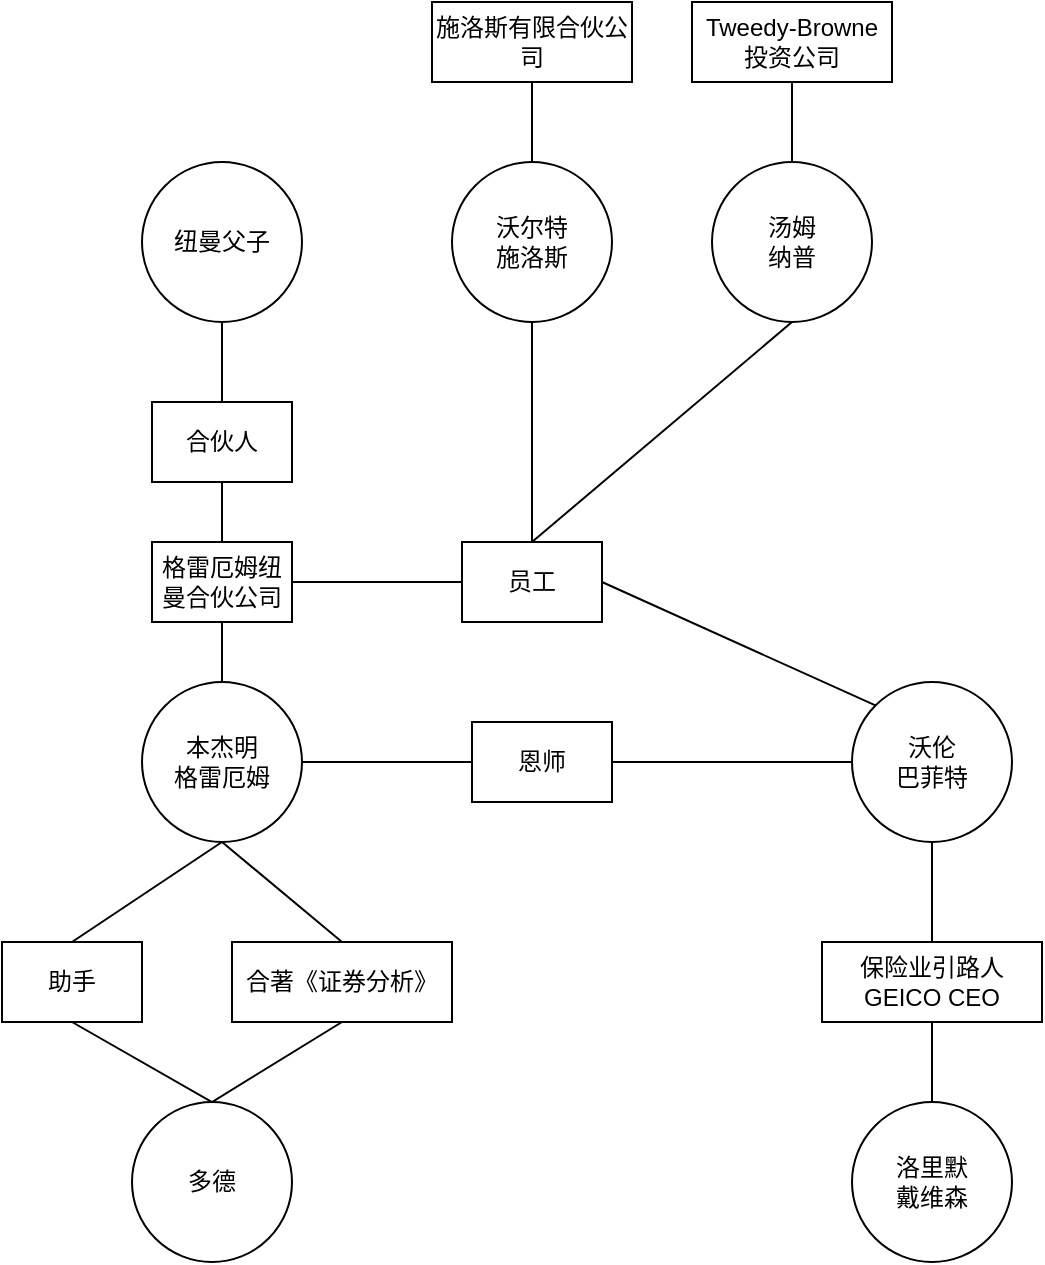 <mxfile version="24.7.17">
  <diagram name="Page-1" id="BRkNL1H1darLF0hf9ICv">
    <mxGraphModel dx="943" dy="2172" grid="1" gridSize="10" guides="1" tooltips="1" connect="1" arrows="1" fold="1" page="1" pageScale="1" pageWidth="850" pageHeight="1100" math="0" shadow="0">
      <root>
        <mxCell id="0" />
        <mxCell id="1" parent="0" />
        <mxCell id="eLIUBz7gc75jkOxtvLBw-1" value="本杰明&lt;br&gt;格雷厄姆" style="ellipse;whiteSpace=wrap;html=1;aspect=fixed;" vertex="1" parent="1">
          <mxGeometry x="345" y="300" width="80" height="80" as="geometry" />
        </mxCell>
        <mxCell id="eLIUBz7gc75jkOxtvLBw-2" value="多德" style="ellipse;whiteSpace=wrap;html=1;aspect=fixed;" vertex="1" parent="1">
          <mxGeometry x="340" y="510" width="80" height="80" as="geometry" />
        </mxCell>
        <mxCell id="eLIUBz7gc75jkOxtvLBw-3" value="助手" style="rounded=0;whiteSpace=wrap;html=1;" vertex="1" parent="1">
          <mxGeometry x="275" y="430" width="70" height="40" as="geometry" />
        </mxCell>
        <mxCell id="eLIUBz7gc75jkOxtvLBw-4" value="合著《证券分析》" style="rounded=0;whiteSpace=wrap;html=1;" vertex="1" parent="1">
          <mxGeometry x="390" y="430" width="110" height="40" as="geometry" />
        </mxCell>
        <mxCell id="eLIUBz7gc75jkOxtvLBw-6" value="" style="endArrow=none;html=1;rounded=0;entryX=0.5;entryY=1;entryDx=0;entryDy=0;exitX=0.5;exitY=0;exitDx=0;exitDy=0;" edge="1" parent="1" source="eLIUBz7gc75jkOxtvLBw-3" target="eLIUBz7gc75jkOxtvLBw-1">
          <mxGeometry width="50" height="50" relative="1" as="geometry">
            <mxPoint x="310" y="420" as="sourcePoint" />
            <mxPoint x="360" y="370" as="targetPoint" />
          </mxGeometry>
        </mxCell>
        <mxCell id="eLIUBz7gc75jkOxtvLBw-8" value="" style="endArrow=none;html=1;rounded=0;entryX=0.5;entryY=1;entryDx=0;entryDy=0;exitX=0.5;exitY=0;exitDx=0;exitDy=0;" edge="1" parent="1" source="eLIUBz7gc75jkOxtvLBw-4" target="eLIUBz7gc75jkOxtvLBw-1">
          <mxGeometry width="50" height="50" relative="1" as="geometry">
            <mxPoint x="320" y="440" as="sourcePoint" />
            <mxPoint x="395" y="390" as="targetPoint" />
          </mxGeometry>
        </mxCell>
        <mxCell id="eLIUBz7gc75jkOxtvLBw-9" value="" style="endArrow=none;html=1;rounded=0;entryX=0.5;entryY=1;entryDx=0;entryDy=0;exitX=0.5;exitY=1;exitDx=0;exitDy=0;" edge="1" parent="1" source="eLIUBz7gc75jkOxtvLBw-4" target="eLIUBz7gc75jkOxtvLBw-3">
          <mxGeometry width="50" height="50" relative="1" as="geometry">
            <mxPoint x="455" y="440" as="sourcePoint" />
            <mxPoint x="395" y="390" as="targetPoint" />
            <Array as="points">
              <mxPoint x="380" y="510" />
            </Array>
          </mxGeometry>
        </mxCell>
        <mxCell id="eLIUBz7gc75jkOxtvLBw-11" value="纽曼父子" style="ellipse;whiteSpace=wrap;html=1;aspect=fixed;" vertex="1" parent="1">
          <mxGeometry x="345" y="40" width="80" height="80" as="geometry" />
        </mxCell>
        <mxCell id="eLIUBz7gc75jkOxtvLBw-12" value="格雷厄姆纽曼合伙公司" style="rounded=0;whiteSpace=wrap;html=1;" vertex="1" parent="1">
          <mxGeometry x="350" y="230" width="70" height="40" as="geometry" />
        </mxCell>
        <mxCell id="eLIUBz7gc75jkOxtvLBw-14" value="" style="endArrow=none;html=1;rounded=0;entryX=0.5;entryY=1;entryDx=0;entryDy=0;exitX=0.5;exitY=0;exitDx=0;exitDy=0;" edge="1" parent="1" source="eLIUBz7gc75jkOxtvLBw-17" target="eLIUBz7gc75jkOxtvLBw-11">
          <mxGeometry width="50" height="50" relative="1" as="geometry">
            <mxPoint x="440" y="260" as="sourcePoint" />
            <mxPoint x="380" y="210" as="targetPoint" />
          </mxGeometry>
        </mxCell>
        <mxCell id="eLIUBz7gc75jkOxtvLBw-15" value="" style="endArrow=none;html=1;rounded=0;entryX=0.5;entryY=0;entryDx=0;entryDy=0;exitX=0.5;exitY=1;exitDx=0;exitDy=0;" edge="1" parent="1" source="eLIUBz7gc75jkOxtvLBw-12" target="eLIUBz7gc75jkOxtvLBw-1">
          <mxGeometry width="50" height="50" relative="1" as="geometry">
            <mxPoint x="395" y="250" as="sourcePoint" />
            <mxPoint x="395" y="220" as="targetPoint" />
          </mxGeometry>
        </mxCell>
        <mxCell id="eLIUBz7gc75jkOxtvLBw-16" value="沃尔特&lt;br&gt;施洛斯" style="ellipse;whiteSpace=wrap;html=1;aspect=fixed;" vertex="1" parent="1">
          <mxGeometry x="500" y="40" width="80" height="80" as="geometry" />
        </mxCell>
        <mxCell id="eLIUBz7gc75jkOxtvLBw-18" value="" style="endArrow=none;html=1;rounded=0;entryX=0.5;entryY=1;entryDx=0;entryDy=0;exitX=0.5;exitY=0;exitDx=0;exitDy=0;" edge="1" parent="1" source="eLIUBz7gc75jkOxtvLBw-12" target="eLIUBz7gc75jkOxtvLBw-17">
          <mxGeometry width="50" height="50" relative="1" as="geometry">
            <mxPoint x="385" y="230" as="sourcePoint" />
            <mxPoint x="385" y="120" as="targetPoint" />
          </mxGeometry>
        </mxCell>
        <mxCell id="eLIUBz7gc75jkOxtvLBw-17" value="合伙人" style="rounded=0;whiteSpace=wrap;html=1;" vertex="1" parent="1">
          <mxGeometry x="350" y="160" width="70" height="40" as="geometry" />
        </mxCell>
        <mxCell id="eLIUBz7gc75jkOxtvLBw-20" value="" style="endArrow=none;html=1;rounded=0;entryX=0.5;entryY=1;entryDx=0;entryDy=0;exitX=0.5;exitY=0;exitDx=0;exitDy=0;" edge="1" parent="1" source="eLIUBz7gc75jkOxtvLBw-21" target="eLIUBz7gc75jkOxtvLBw-16">
          <mxGeometry width="50" height="50" relative="1" as="geometry">
            <mxPoint x="395" y="170" as="sourcePoint" />
            <mxPoint x="395" y="130" as="targetPoint" />
            <Array as="points" />
          </mxGeometry>
        </mxCell>
        <mxCell id="eLIUBz7gc75jkOxtvLBw-22" value="" style="endArrow=none;html=1;rounded=0;entryX=0;entryY=0.5;entryDx=0;entryDy=0;exitX=1;exitY=0.5;exitDx=0;exitDy=0;" edge="1" parent="1" source="eLIUBz7gc75jkOxtvLBw-12" target="eLIUBz7gc75jkOxtvLBw-21">
          <mxGeometry width="50" height="50" relative="1" as="geometry">
            <mxPoint x="420" y="250" as="sourcePoint" />
            <mxPoint x="540" y="170" as="targetPoint" />
            <Array as="points" />
          </mxGeometry>
        </mxCell>
        <mxCell id="eLIUBz7gc75jkOxtvLBw-21" value="员工" style="rounded=0;whiteSpace=wrap;html=1;" vertex="1" parent="1">
          <mxGeometry x="505" y="230" width="70" height="40" as="geometry" />
        </mxCell>
        <mxCell id="eLIUBz7gc75jkOxtvLBw-23" value="沃伦&lt;br&gt;巴菲特" style="ellipse;whiteSpace=wrap;html=1;aspect=fixed;" vertex="1" parent="1">
          <mxGeometry x="700" y="300" width="80" height="80" as="geometry" />
        </mxCell>
        <mxCell id="eLIUBz7gc75jkOxtvLBw-24" value="恩师" style="rounded=0;whiteSpace=wrap;html=1;" vertex="1" parent="1">
          <mxGeometry x="510" y="320" width="70" height="40" as="geometry" />
        </mxCell>
        <mxCell id="eLIUBz7gc75jkOxtvLBw-25" value="" style="endArrow=none;html=1;rounded=0;entryX=0;entryY=0.5;entryDx=0;entryDy=0;exitX=1;exitY=0.5;exitDx=0;exitDy=0;" edge="1" parent="1" source="eLIUBz7gc75jkOxtvLBw-1" target="eLIUBz7gc75jkOxtvLBw-24">
          <mxGeometry width="50" height="50" relative="1" as="geometry">
            <mxPoint x="430" y="260" as="sourcePoint" />
            <mxPoint x="505" y="220" as="targetPoint" />
            <Array as="points" />
          </mxGeometry>
        </mxCell>
        <mxCell id="eLIUBz7gc75jkOxtvLBw-27" value="" style="endArrow=none;html=1;rounded=0;entryX=1;entryY=0.5;entryDx=0;entryDy=0;exitX=0;exitY=0.5;exitDx=0;exitDy=0;" edge="1" parent="1" source="eLIUBz7gc75jkOxtvLBw-23" target="eLIUBz7gc75jkOxtvLBw-24">
          <mxGeometry width="50" height="50" relative="1" as="geometry">
            <mxPoint x="435" y="350" as="sourcePoint" />
            <mxPoint x="520" y="350" as="targetPoint" />
            <Array as="points" />
          </mxGeometry>
        </mxCell>
        <mxCell id="eLIUBz7gc75jkOxtvLBw-31" value="" style="endArrow=none;html=1;rounded=0;entryX=0;entryY=0;entryDx=0;entryDy=0;exitX=1;exitY=0.5;exitDx=0;exitDy=0;" edge="1" parent="1" source="eLIUBz7gc75jkOxtvLBw-21" target="eLIUBz7gc75jkOxtvLBw-23">
          <mxGeometry width="50" height="50" relative="1" as="geometry">
            <mxPoint x="430" y="260" as="sourcePoint" />
            <mxPoint x="505" y="220" as="targetPoint" />
            <Array as="points" />
          </mxGeometry>
        </mxCell>
        <mxCell id="eLIUBz7gc75jkOxtvLBw-32" value="汤姆&lt;br&gt;纳普" style="ellipse;whiteSpace=wrap;html=1;aspect=fixed;" vertex="1" parent="1">
          <mxGeometry x="630" y="40" width="80" height="80" as="geometry" />
        </mxCell>
        <mxCell id="eLIUBz7gc75jkOxtvLBw-33" value="" style="endArrow=none;html=1;rounded=0;entryX=0.5;entryY=1;entryDx=0;entryDy=0;exitX=0.5;exitY=0;exitDx=0;exitDy=0;" edge="1" parent="1" source="eLIUBz7gc75jkOxtvLBw-21" target="eLIUBz7gc75jkOxtvLBw-32">
          <mxGeometry width="50" height="50" relative="1" as="geometry">
            <mxPoint x="550" y="240" as="sourcePoint" />
            <mxPoint x="550" y="130" as="targetPoint" />
            <Array as="points" />
          </mxGeometry>
        </mxCell>
        <mxCell id="eLIUBz7gc75jkOxtvLBw-34" value="Tweedy-Browne投资公司" style="rounded=0;whiteSpace=wrap;html=1;" vertex="1" parent="1">
          <mxGeometry x="620" y="-40" width="100" height="40" as="geometry" />
        </mxCell>
        <mxCell id="eLIUBz7gc75jkOxtvLBw-36" value="" style="endArrow=none;html=1;rounded=0;entryX=0.5;entryY=1;entryDx=0;entryDy=0;exitX=0.5;exitY=0;exitDx=0;exitDy=0;" edge="1" parent="1" source="eLIUBz7gc75jkOxtvLBw-32" target="eLIUBz7gc75jkOxtvLBw-34">
          <mxGeometry width="50" height="50" relative="1" as="geometry">
            <mxPoint x="730" y="240" as="sourcePoint" />
            <mxPoint x="780" y="190" as="targetPoint" />
          </mxGeometry>
        </mxCell>
        <mxCell id="eLIUBz7gc75jkOxtvLBw-37" value="施洛斯有限合伙公司" style="rounded=0;whiteSpace=wrap;html=1;" vertex="1" parent="1">
          <mxGeometry x="490" y="-40" width="100" height="40" as="geometry" />
        </mxCell>
        <mxCell id="eLIUBz7gc75jkOxtvLBw-39" value="" style="endArrow=none;html=1;rounded=0;entryX=0.5;entryY=1;entryDx=0;entryDy=0;exitX=0.5;exitY=0;exitDx=0;exitDy=0;" edge="1" parent="1" source="eLIUBz7gc75jkOxtvLBw-16" target="eLIUBz7gc75jkOxtvLBw-37">
          <mxGeometry width="50" height="50" relative="1" as="geometry">
            <mxPoint x="680" y="50" as="sourcePoint" />
            <mxPoint x="680" y="10" as="targetPoint" />
          </mxGeometry>
        </mxCell>
        <mxCell id="eLIUBz7gc75jkOxtvLBw-40" value="洛里默&lt;br&gt;戴维森" style="ellipse;whiteSpace=wrap;html=1;aspect=fixed;" vertex="1" parent="1">
          <mxGeometry x="700" y="510" width="80" height="80" as="geometry" />
        </mxCell>
        <mxCell id="eLIUBz7gc75jkOxtvLBw-41" value="保险业引路人&lt;br&gt;GEICO CEO" style="rounded=0;whiteSpace=wrap;html=1;" vertex="1" parent="1">
          <mxGeometry x="685" y="430" width="110" height="40" as="geometry" />
        </mxCell>
        <mxCell id="eLIUBz7gc75jkOxtvLBw-42" value="" style="endArrow=none;html=1;rounded=0;entryX=0.5;entryY=1;entryDx=0;entryDy=0;exitX=0.5;exitY=0;exitDx=0;exitDy=0;" edge="1" parent="1" source="eLIUBz7gc75jkOxtvLBw-41" target="eLIUBz7gc75jkOxtvLBw-23">
          <mxGeometry width="50" height="50" relative="1" as="geometry">
            <mxPoint x="720" y="450" as="sourcePoint" />
            <mxPoint x="660" y="400" as="targetPoint" />
          </mxGeometry>
        </mxCell>
        <mxCell id="eLIUBz7gc75jkOxtvLBw-43" value="" style="endArrow=none;html=1;rounded=0;exitX=0.5;exitY=1;exitDx=0;exitDy=0;" edge="1" parent="1" source="eLIUBz7gc75jkOxtvLBw-41" target="eLIUBz7gc75jkOxtvLBw-40">
          <mxGeometry width="50" height="50" relative="1" as="geometry">
            <mxPoint x="740" y="440" as="sourcePoint" />
            <mxPoint x="750" y="390" as="targetPoint" />
          </mxGeometry>
        </mxCell>
      </root>
    </mxGraphModel>
  </diagram>
</mxfile>
